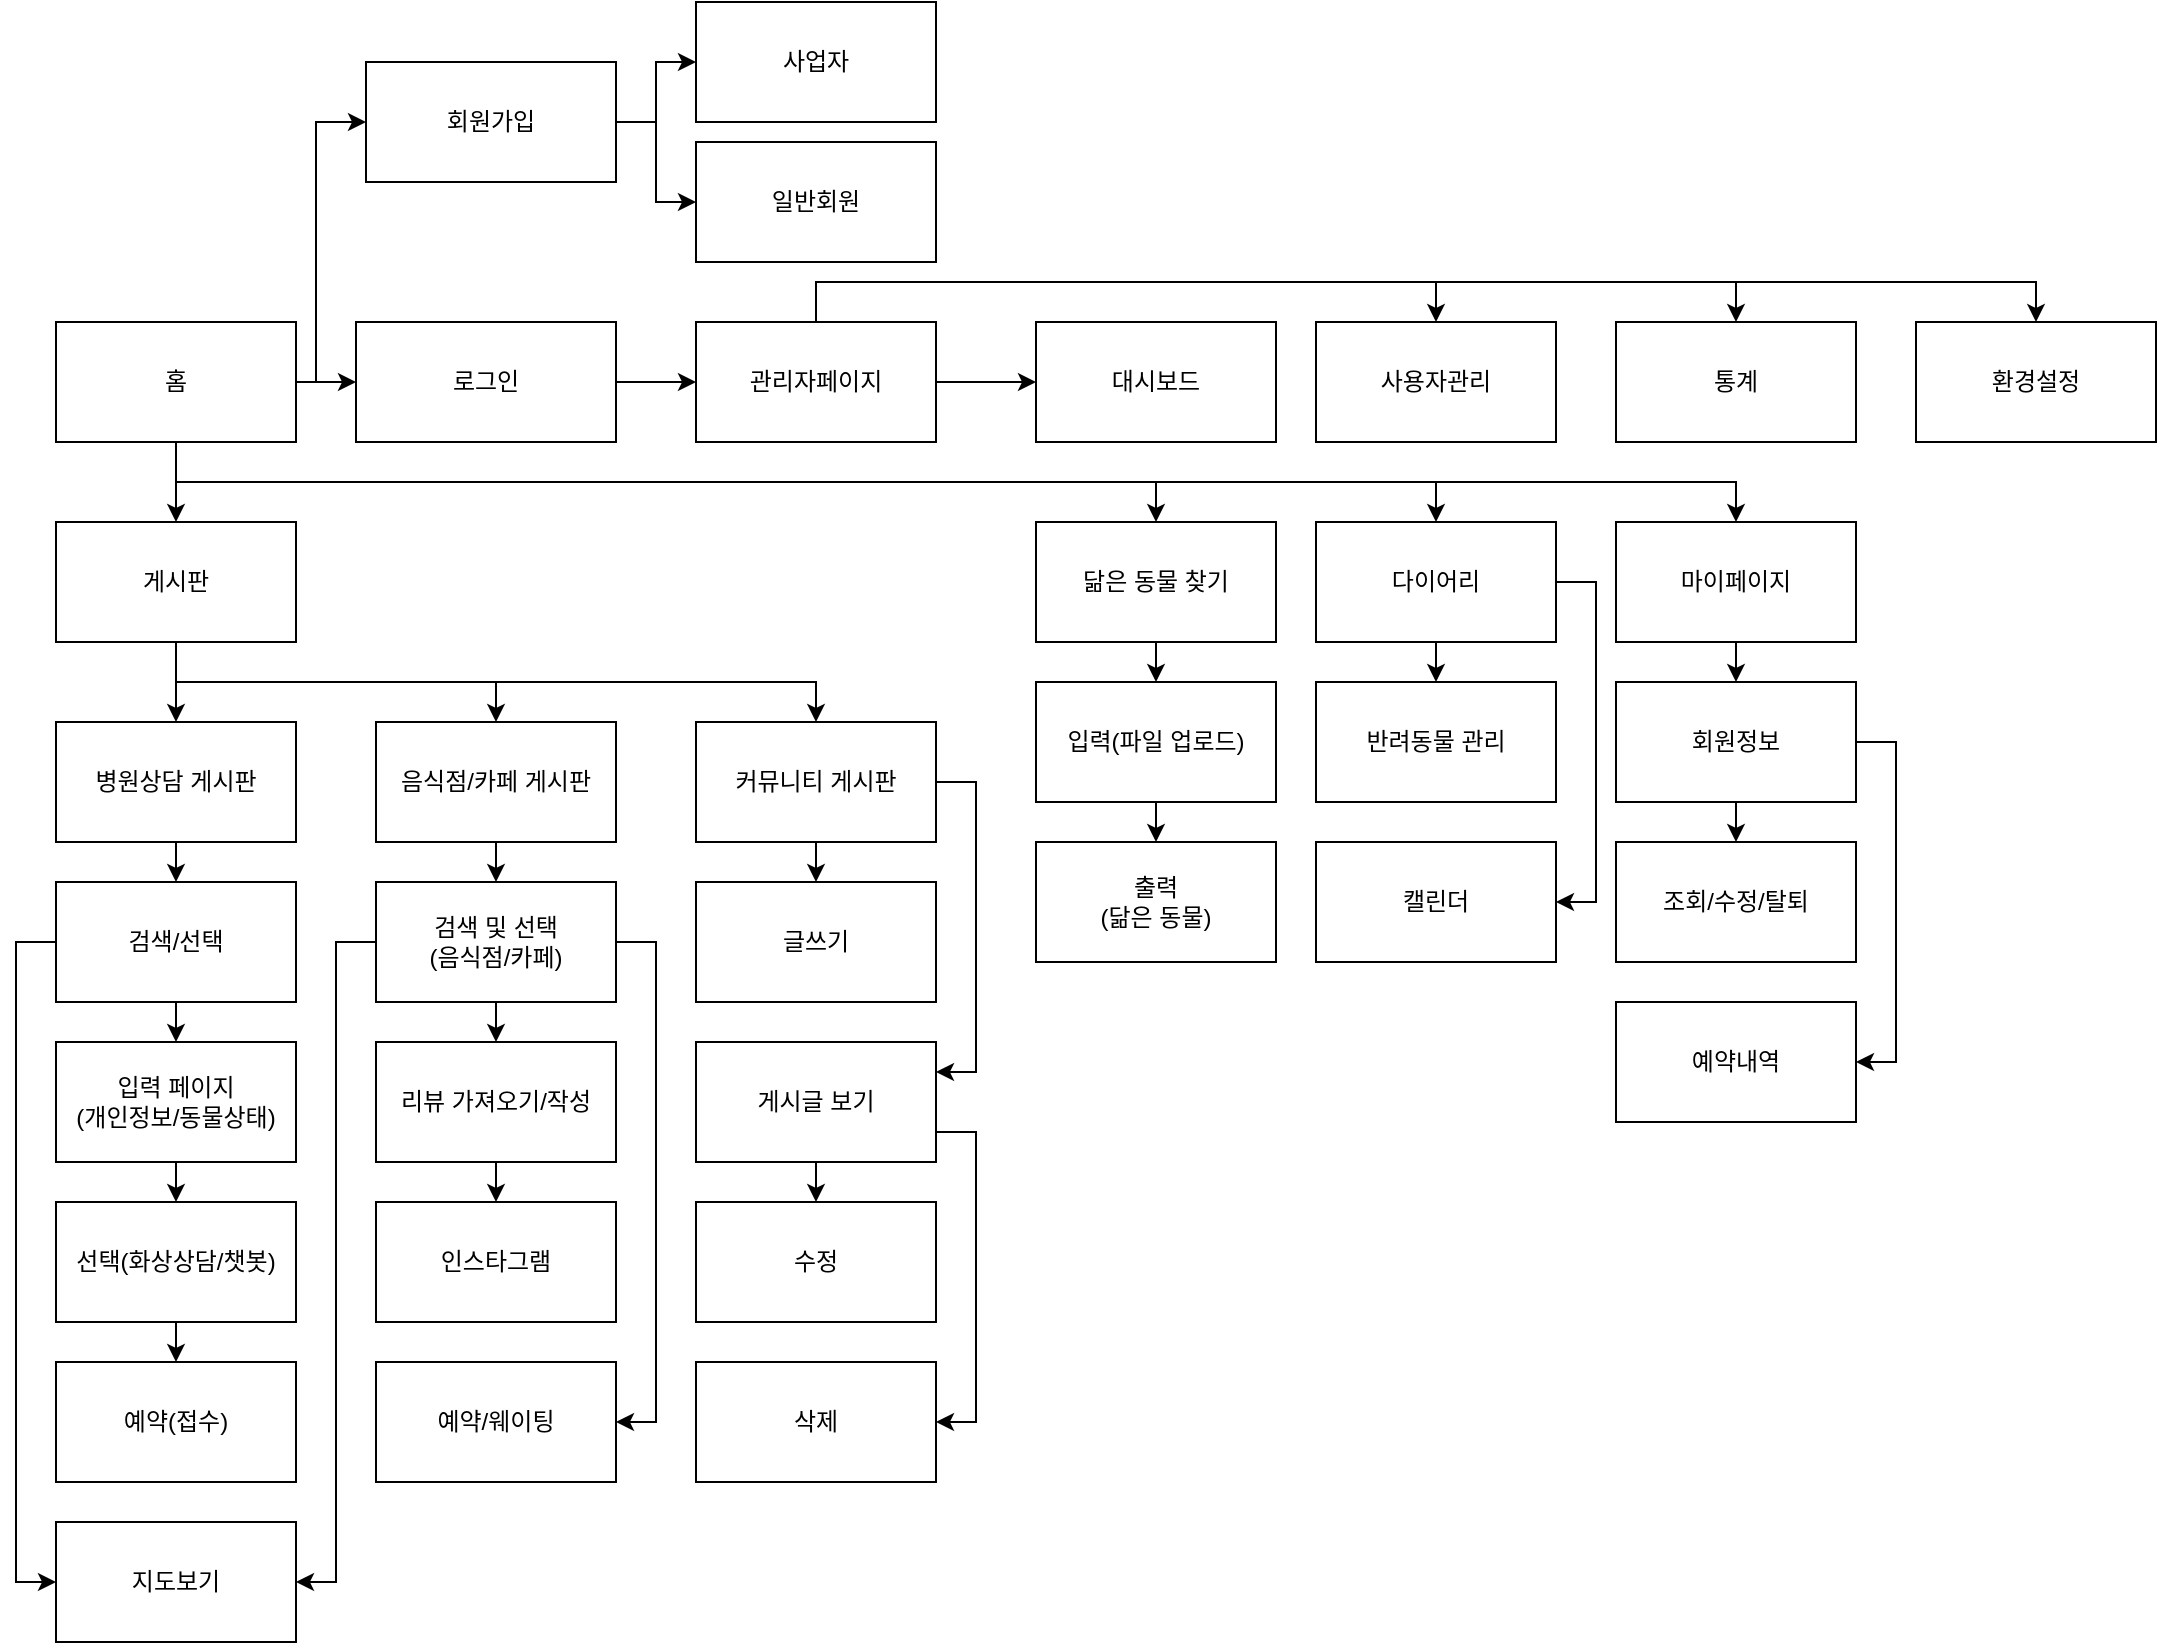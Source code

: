 <mxfile version="14.6.0" type="github" pages="2">
  <diagram id="kgpKYQtTHZ0yAKxKKP6v" name="Page-1">
    <mxGraphModel dx="1483" dy="783" grid="1" gridSize="10" guides="1" tooltips="1" connect="1" arrows="1" fold="1" page="1" pageScale="1" pageWidth="2339" pageHeight="3300" math="0" shadow="0">
      <root>
        <mxCell id="0" />
        <mxCell id="1" parent="0" />
        <mxCell id="GSLBzmSpwLws9h_8FePQ-19" style="edgeStyle=orthogonalEdgeStyle;rounded=0;orthogonalLoop=1;jettySize=auto;html=1;exitX=0.5;exitY=1;exitDx=0;exitDy=0;" edge="1" parent="1" source="raWUjm0LwEFKpukJs3A3-2" target="WUAXPZHOC5QMEnY2nZMM-19">
          <mxGeometry relative="1" as="geometry" />
        </mxCell>
        <mxCell id="GSLBzmSpwLws9h_8FePQ-20" style="edgeStyle=orthogonalEdgeStyle;rounded=0;orthogonalLoop=1;jettySize=auto;html=1;exitX=0.5;exitY=1;exitDx=0;exitDy=0;" edge="1" parent="1" source="raWUjm0LwEFKpukJs3A3-2" target="WUAXPZHOC5QMEnY2nZMM-22">
          <mxGeometry relative="1" as="geometry" />
        </mxCell>
        <mxCell id="GSLBzmSpwLws9h_8FePQ-21" style="edgeStyle=orthogonalEdgeStyle;rounded=0;orthogonalLoop=1;jettySize=auto;html=1;exitX=1;exitY=0.5;exitDx=0;exitDy=0;" edge="1" parent="1" source="raWUjm0LwEFKpukJs3A3-2" target="WUAXPZHOC5QMEnY2nZMM-6">
          <mxGeometry relative="1" as="geometry" />
        </mxCell>
        <mxCell id="GSLBzmSpwLws9h_8FePQ-22" style="edgeStyle=orthogonalEdgeStyle;rounded=0;orthogonalLoop=1;jettySize=auto;html=1;exitX=1;exitY=0.5;exitDx=0;exitDy=0;entryX=0;entryY=0.5;entryDx=0;entryDy=0;" edge="1" parent="1" source="raWUjm0LwEFKpukJs3A3-2" target="WUAXPZHOC5QMEnY2nZMM-5">
          <mxGeometry relative="1" as="geometry">
            <Array as="points">
              <mxPoint x="1250" y="590" />
              <mxPoint x="1250" y="460" />
            </Array>
          </mxGeometry>
        </mxCell>
        <mxCell id="GSLBzmSpwLws9h_8FePQ-68" style="edgeStyle=orthogonalEdgeStyle;rounded=0;orthogonalLoop=1;jettySize=auto;html=1;exitX=0.5;exitY=1;exitDx=0;exitDy=0;entryX=0.5;entryY=0;entryDx=0;entryDy=0;" edge="1" parent="1" source="raWUjm0LwEFKpukJs3A3-2" target="raWUjm0LwEFKpukJs3A3-7">
          <mxGeometry relative="1" as="geometry" />
        </mxCell>
        <mxCell id="GSLBzmSpwLws9h_8FePQ-69" style="edgeStyle=orthogonalEdgeStyle;rounded=0;orthogonalLoop=1;jettySize=auto;html=1;exitX=0.5;exitY=1;exitDx=0;exitDy=0;" edge="1" parent="1" source="raWUjm0LwEFKpukJs3A3-2" target="WUAXPZHOC5QMEnY2nZMM-34">
          <mxGeometry relative="1" as="geometry" />
        </mxCell>
        <mxCell id="raWUjm0LwEFKpukJs3A3-2" value="홈" style="rounded=0;whiteSpace=wrap;html=1;" parent="1" vertex="1">
          <mxGeometry x="1120" y="560" width="120" height="60" as="geometry" />
        </mxCell>
        <mxCell id="WUAXPZHOC5QMEnY2nZMM-42" style="edgeStyle=orthogonalEdgeStyle;rounded=0;orthogonalLoop=1;jettySize=auto;html=1;exitX=0.5;exitY=1;exitDx=0;exitDy=0;" parent="1" source="raWUjm0LwEFKpukJs3A3-7" target="WUAXPZHOC5QMEnY2nZMM-25" edge="1">
          <mxGeometry relative="1" as="geometry" />
        </mxCell>
        <mxCell id="WUAXPZHOC5QMEnY2nZMM-46" style="edgeStyle=orthogonalEdgeStyle;rounded=0;orthogonalLoop=1;jettySize=auto;html=1;exitX=0.5;exitY=1;exitDx=0;exitDy=0;" parent="1" source="raWUjm0LwEFKpukJs3A3-7" target="WUAXPZHOC5QMEnY2nZMM-30" edge="1">
          <mxGeometry relative="1" as="geometry" />
        </mxCell>
        <mxCell id="GSLBzmSpwLws9h_8FePQ-39" style="edgeStyle=orthogonalEdgeStyle;rounded=0;orthogonalLoop=1;jettySize=auto;html=1;exitX=0.5;exitY=1;exitDx=0;exitDy=0;" edge="1" parent="1" source="raWUjm0LwEFKpukJs3A3-7" target="WUAXPZHOC5QMEnY2nZMM-39">
          <mxGeometry relative="1" as="geometry" />
        </mxCell>
        <mxCell id="raWUjm0LwEFKpukJs3A3-7" value="게시판" style="rounded=0;whiteSpace=wrap;html=1;" parent="1" vertex="1">
          <mxGeometry x="1120" y="660" width="120" height="60" as="geometry" />
        </mxCell>
        <mxCell id="GSLBzmSpwLws9h_8FePQ-23" style="edgeStyle=orthogonalEdgeStyle;rounded=0;orthogonalLoop=1;jettySize=auto;html=1;exitX=1;exitY=0.5;exitDx=0;exitDy=0;entryX=0;entryY=0.5;entryDx=0;entryDy=0;" edge="1" parent="1" source="WUAXPZHOC5QMEnY2nZMM-5" target="WUAXPZHOC5QMEnY2nZMM-13">
          <mxGeometry relative="1" as="geometry" />
        </mxCell>
        <mxCell id="GSLBzmSpwLws9h_8FePQ-24" style="edgeStyle=orthogonalEdgeStyle;rounded=0;orthogonalLoop=1;jettySize=auto;html=1;exitX=1;exitY=0.5;exitDx=0;exitDy=0;entryX=0;entryY=0.5;entryDx=0;entryDy=0;" edge="1" parent="1" source="WUAXPZHOC5QMEnY2nZMM-5" target="WUAXPZHOC5QMEnY2nZMM-14">
          <mxGeometry relative="1" as="geometry" />
        </mxCell>
        <mxCell id="WUAXPZHOC5QMEnY2nZMM-5" value="회원가입" style="rounded=0;whiteSpace=wrap;html=1;" parent="1" vertex="1">
          <mxGeometry x="1275" y="430" width="125" height="60" as="geometry" />
        </mxCell>
        <mxCell id="GSLBzmSpwLws9h_8FePQ-61" style="edgeStyle=orthogonalEdgeStyle;rounded=0;orthogonalLoop=1;jettySize=auto;html=1;exitX=1;exitY=0.5;exitDx=0;exitDy=0;entryX=0;entryY=0.5;entryDx=0;entryDy=0;" edge="1" parent="1" source="WUAXPZHOC5QMEnY2nZMM-6" target="GSLBzmSpwLws9h_8FePQ-42">
          <mxGeometry relative="1" as="geometry" />
        </mxCell>
        <mxCell id="WUAXPZHOC5QMEnY2nZMM-6" value="로그인" style="rounded=0;whiteSpace=wrap;html=1;" parent="1" vertex="1">
          <mxGeometry x="1270" y="560" width="130" height="60" as="geometry" />
        </mxCell>
        <mxCell id="WUAXPZHOC5QMEnY2nZMM-9" style="edgeStyle=orthogonalEdgeStyle;rounded=0;orthogonalLoop=1;jettySize=auto;html=1;exitX=0.5;exitY=1;exitDx=0;exitDy=0;" parent="1" source="WUAXPZHOC5QMEnY2nZMM-6" target="WUAXPZHOC5QMEnY2nZMM-6" edge="1">
          <mxGeometry relative="1" as="geometry" />
        </mxCell>
        <mxCell id="WUAXPZHOC5QMEnY2nZMM-13" value="사업자" style="rounded=0;whiteSpace=wrap;html=1;" parent="1" vertex="1">
          <mxGeometry x="1440" y="400" width="120" height="60" as="geometry" />
        </mxCell>
        <mxCell id="WUAXPZHOC5QMEnY2nZMM-14" value="일반회원" style="rounded=0;whiteSpace=wrap;html=1;" parent="1" vertex="1">
          <mxGeometry x="1440" y="470" width="120" height="60" as="geometry" />
        </mxCell>
        <mxCell id="GSLBzmSpwLws9h_8FePQ-32" style="edgeStyle=orthogonalEdgeStyle;rounded=0;orthogonalLoop=1;jettySize=auto;html=1;exitX=0.5;exitY=1;exitDx=0;exitDy=0;entryX=0.5;entryY=0;entryDx=0;entryDy=0;" edge="1" parent="1" source="WUAXPZHOC5QMEnY2nZMM-19" target="GSLBzmSpwLws9h_8FePQ-25">
          <mxGeometry relative="1" as="geometry" />
        </mxCell>
        <mxCell id="GSLBzmSpwLws9h_8FePQ-56" style="edgeStyle=orthogonalEdgeStyle;rounded=0;orthogonalLoop=1;jettySize=auto;html=1;exitX=1;exitY=0.5;exitDx=0;exitDy=0;entryX=1;entryY=0.5;entryDx=0;entryDy=0;" edge="1" parent="1" source="WUAXPZHOC5QMEnY2nZMM-19" target="GSLBzmSpwLws9h_8FePQ-53">
          <mxGeometry relative="1" as="geometry" />
        </mxCell>
        <mxCell id="WUAXPZHOC5QMEnY2nZMM-19" value="다이어리" style="rounded=0;whiteSpace=wrap;html=1;" parent="1" vertex="1">
          <mxGeometry x="1750" y="660" width="120" height="60" as="geometry" />
        </mxCell>
        <mxCell id="GSLBzmSpwLws9h_8FePQ-35" style="edgeStyle=orthogonalEdgeStyle;rounded=0;orthogonalLoop=1;jettySize=auto;html=1;exitX=0.5;exitY=1;exitDx=0;exitDy=0;entryX=0.5;entryY=0;entryDx=0;entryDy=0;" edge="1" parent="1" source="WUAXPZHOC5QMEnY2nZMM-22" target="GSLBzmSpwLws9h_8FePQ-26">
          <mxGeometry relative="1" as="geometry" />
        </mxCell>
        <mxCell id="WUAXPZHOC5QMEnY2nZMM-22" value="마이페이지" style="rounded=0;whiteSpace=wrap;html=1;" parent="1" vertex="1">
          <mxGeometry x="1900" y="660" width="120" height="60" as="geometry" />
        </mxCell>
        <mxCell id="WUAXPZHOC5QMEnY2nZMM-45" style="edgeStyle=orthogonalEdgeStyle;rounded=0;orthogonalLoop=1;jettySize=auto;html=1;exitX=0.5;exitY=1;exitDx=0;exitDy=0;entryX=0.5;entryY=0;entryDx=0;entryDy=0;" parent="1" source="WUAXPZHOC5QMEnY2nZMM-23" target="WUAXPZHOC5QMEnY2nZMM-26" edge="1">
          <mxGeometry relative="1" as="geometry" />
        </mxCell>
        <mxCell id="WUAXPZHOC5QMEnY2nZMM-23" value="선택(화상상담/챗봇)" style="rounded=0;whiteSpace=wrap;html=1;" parent="1" vertex="1">
          <mxGeometry x="1120" y="1000" width="120" height="60" as="geometry" />
        </mxCell>
        <mxCell id="WUAXPZHOC5QMEnY2nZMM-44" style="edgeStyle=orthogonalEdgeStyle;rounded=0;orthogonalLoop=1;jettySize=auto;html=1;exitX=0.5;exitY=1;exitDx=0;exitDy=0;entryX=0.5;entryY=0;entryDx=0;entryDy=0;" parent="1" source="WUAXPZHOC5QMEnY2nZMM-24" target="WUAXPZHOC5QMEnY2nZMM-23" edge="1">
          <mxGeometry relative="1" as="geometry" />
        </mxCell>
        <mxCell id="WUAXPZHOC5QMEnY2nZMM-24" value="입력 페이지&lt;br&gt;(개인정보/동물상태)" style="rounded=0;whiteSpace=wrap;html=1;" parent="1" vertex="1">
          <mxGeometry x="1120" y="920" width="120" height="60" as="geometry" />
        </mxCell>
        <mxCell id="GSLBzmSpwLws9h_8FePQ-60" style="edgeStyle=orthogonalEdgeStyle;rounded=0;orthogonalLoop=1;jettySize=auto;html=1;exitX=0.5;exitY=1;exitDx=0;exitDy=0;entryX=0.5;entryY=0;entryDx=0;entryDy=0;" edge="1" parent="1" source="WUAXPZHOC5QMEnY2nZMM-25" target="GSLBzmSpwLws9h_8FePQ-58">
          <mxGeometry relative="1" as="geometry" />
        </mxCell>
        <mxCell id="WUAXPZHOC5QMEnY2nZMM-25" value="병원상담 게시판" style="rounded=0;whiteSpace=wrap;html=1;" parent="1" vertex="1">
          <mxGeometry x="1120" y="760" width="120" height="60" as="geometry" />
        </mxCell>
        <mxCell id="WUAXPZHOC5QMEnY2nZMM-26" value="예약(접수)" style="rounded=0;whiteSpace=wrap;html=1;" parent="1" vertex="1">
          <mxGeometry x="1120" y="1080" width="120" height="60" as="geometry" />
        </mxCell>
        <mxCell id="WUAXPZHOC5QMEnY2nZMM-27" value="인스타그램" style="rounded=0;whiteSpace=wrap;html=1;" parent="1" vertex="1">
          <mxGeometry x="1280" y="1000" width="120" height="60" as="geometry" />
        </mxCell>
        <mxCell id="GSLBzmSpwLws9h_8FePQ-3" style="edgeStyle=orthogonalEdgeStyle;rounded=0;orthogonalLoop=1;jettySize=auto;html=1;exitX=0.5;exitY=1;exitDx=0;exitDy=0;entryX=0.5;entryY=0;entryDx=0;entryDy=0;" edge="1" parent="1" source="WUAXPZHOC5QMEnY2nZMM-28" target="WUAXPZHOC5QMEnY2nZMM-27">
          <mxGeometry relative="1" as="geometry">
            <mxPoint x="1260" y="990" as="targetPoint" />
          </mxGeometry>
        </mxCell>
        <mxCell id="WUAXPZHOC5QMEnY2nZMM-28" value="리뷰 가져오기/작성" style="rounded=0;whiteSpace=wrap;html=1;" parent="1" vertex="1">
          <mxGeometry x="1280" y="920" width="120" height="60" as="geometry" />
        </mxCell>
        <mxCell id="GSLBzmSpwLws9h_8FePQ-2" style="edgeStyle=orthogonalEdgeStyle;rounded=0;orthogonalLoop=1;jettySize=auto;html=1;exitX=0.5;exitY=1;exitDx=0;exitDy=0;entryX=0.5;entryY=0;entryDx=0;entryDy=0;" edge="1" parent="1" source="WUAXPZHOC5QMEnY2nZMM-29" target="WUAXPZHOC5QMEnY2nZMM-28">
          <mxGeometry relative="1" as="geometry" />
        </mxCell>
        <mxCell id="GSLBzmSpwLws9h_8FePQ-10" style="edgeStyle=orthogonalEdgeStyle;rounded=0;orthogonalLoop=1;jettySize=auto;html=1;exitX=1;exitY=0.5;exitDx=0;exitDy=0;entryX=1;entryY=0.5;entryDx=0;entryDy=0;" edge="1" parent="1" source="WUAXPZHOC5QMEnY2nZMM-29" target="WUAXPZHOC5QMEnY2nZMM-35">
          <mxGeometry relative="1" as="geometry" />
        </mxCell>
        <mxCell id="GSLBzmSpwLws9h_8FePQ-65" style="edgeStyle=orthogonalEdgeStyle;rounded=0;orthogonalLoop=1;jettySize=auto;html=1;exitX=0;exitY=0.5;exitDx=0;exitDy=0;entryX=1;entryY=0.5;entryDx=0;entryDy=0;" edge="1" parent="1" source="WUAXPZHOC5QMEnY2nZMM-29" target="GSLBzmSpwLws9h_8FePQ-62">
          <mxGeometry relative="1" as="geometry" />
        </mxCell>
        <mxCell id="WUAXPZHOC5QMEnY2nZMM-29" value="검색 및 선택&lt;br&gt;(음식점/카페)" style="rounded=0;whiteSpace=wrap;html=1;" parent="1" vertex="1">
          <mxGeometry x="1280" y="840" width="120" height="60" as="geometry" />
        </mxCell>
        <mxCell id="GSLBzmSpwLws9h_8FePQ-1" style="edgeStyle=orthogonalEdgeStyle;rounded=0;orthogonalLoop=1;jettySize=auto;html=1;exitX=0.5;exitY=1;exitDx=0;exitDy=0;entryX=0.5;entryY=0;entryDx=0;entryDy=0;" edge="1" parent="1" source="WUAXPZHOC5QMEnY2nZMM-30" target="WUAXPZHOC5QMEnY2nZMM-29">
          <mxGeometry relative="1" as="geometry" />
        </mxCell>
        <mxCell id="WUAXPZHOC5QMEnY2nZMM-30" value="음식점/카페 게시판" style="rounded=0;whiteSpace=wrap;html=1;" parent="1" vertex="1">
          <mxGeometry x="1280" y="760" width="120" height="60" as="geometry" />
        </mxCell>
        <mxCell id="WUAXPZHOC5QMEnY2nZMM-32" value="출력&lt;br&gt;(닮은 동물)" style="rounded=0;whiteSpace=wrap;html=1;" parent="1" vertex="1">
          <mxGeometry x="1610" y="820" width="120" height="60" as="geometry" />
        </mxCell>
        <mxCell id="GSLBzmSpwLws9h_8FePQ-6" style="edgeStyle=orthogonalEdgeStyle;rounded=0;orthogonalLoop=1;jettySize=auto;html=1;exitX=0.5;exitY=1;exitDx=0;exitDy=0;entryX=0.5;entryY=0;entryDx=0;entryDy=0;" edge="1" parent="1" source="WUAXPZHOC5QMEnY2nZMM-33" target="WUAXPZHOC5QMEnY2nZMM-32">
          <mxGeometry relative="1" as="geometry" />
        </mxCell>
        <mxCell id="WUAXPZHOC5QMEnY2nZMM-33" value="입력(파일 업로드)" style="rounded=0;whiteSpace=wrap;html=1;" parent="1" vertex="1">
          <mxGeometry x="1610" y="740" width="120" height="60" as="geometry" />
        </mxCell>
        <mxCell id="GSLBzmSpwLws9h_8FePQ-5" style="edgeStyle=orthogonalEdgeStyle;rounded=0;orthogonalLoop=1;jettySize=auto;html=1;exitX=0.5;exitY=1;exitDx=0;exitDy=0;entryX=0.5;entryY=0;entryDx=0;entryDy=0;" edge="1" parent="1" source="WUAXPZHOC5QMEnY2nZMM-34" target="WUAXPZHOC5QMEnY2nZMM-33">
          <mxGeometry relative="1" as="geometry" />
        </mxCell>
        <mxCell id="WUAXPZHOC5QMEnY2nZMM-34" value="닮은 동물 찾기" style="rounded=0;whiteSpace=wrap;html=1;" parent="1" vertex="1">
          <mxGeometry x="1610" y="660" width="120" height="60" as="geometry" />
        </mxCell>
        <mxCell id="WUAXPZHOC5QMEnY2nZMM-35" value="예약/웨이팅" style="rounded=0;whiteSpace=wrap;html=1;" parent="1" vertex="1">
          <mxGeometry x="1280" y="1080" width="120" height="60" as="geometry" />
        </mxCell>
        <mxCell id="GSLBzmSpwLws9h_8FePQ-13" style="edgeStyle=orthogonalEdgeStyle;rounded=0;orthogonalLoop=1;jettySize=auto;html=1;exitX=0.5;exitY=1;exitDx=0;exitDy=0;entryX=0.5;entryY=0;entryDx=0;entryDy=0;" edge="1" parent="1" source="WUAXPZHOC5QMEnY2nZMM-39" target="GSLBzmSpwLws9h_8FePQ-7">
          <mxGeometry relative="1" as="geometry" />
        </mxCell>
        <mxCell id="GSLBzmSpwLws9h_8FePQ-18" style="edgeStyle=orthogonalEdgeStyle;rounded=0;orthogonalLoop=1;jettySize=auto;html=1;exitX=1;exitY=0.5;exitDx=0;exitDy=0;entryX=1;entryY=0.25;entryDx=0;entryDy=0;" edge="1" parent="1" source="WUAXPZHOC5QMEnY2nZMM-39" target="GSLBzmSpwLws9h_8FePQ-8">
          <mxGeometry relative="1" as="geometry" />
        </mxCell>
        <mxCell id="WUAXPZHOC5QMEnY2nZMM-39" value="커뮤니티 게시판" style="rounded=0;whiteSpace=wrap;html=1;" parent="1" vertex="1">
          <mxGeometry x="1440" y="760" width="120" height="60" as="geometry" />
        </mxCell>
        <mxCell id="GSLBzmSpwLws9h_8FePQ-7" value="글쓰기" style="rounded=0;whiteSpace=wrap;html=1;" vertex="1" parent="1">
          <mxGeometry x="1440" y="840" width="120" height="60" as="geometry" />
        </mxCell>
        <mxCell id="GSLBzmSpwLws9h_8FePQ-15" style="edgeStyle=orthogonalEdgeStyle;rounded=0;orthogonalLoop=1;jettySize=auto;html=1;exitX=0.5;exitY=1;exitDx=0;exitDy=0;entryX=0.5;entryY=0;entryDx=0;entryDy=0;" edge="1" parent="1" source="GSLBzmSpwLws9h_8FePQ-8" target="GSLBzmSpwLws9h_8FePQ-9">
          <mxGeometry relative="1" as="geometry" />
        </mxCell>
        <mxCell id="GSLBzmSpwLws9h_8FePQ-38" style="edgeStyle=orthogonalEdgeStyle;rounded=0;orthogonalLoop=1;jettySize=auto;html=1;exitX=1;exitY=0.75;exitDx=0;exitDy=0;entryX=1;entryY=0.5;entryDx=0;entryDy=0;" edge="1" parent="1" source="GSLBzmSpwLws9h_8FePQ-8" target="GSLBzmSpwLws9h_8FePQ-11">
          <mxGeometry relative="1" as="geometry" />
        </mxCell>
        <mxCell id="GSLBzmSpwLws9h_8FePQ-8" value="게시글 보기" style="whiteSpace=wrap;html=1;" vertex="1" parent="1">
          <mxGeometry x="1440" y="920" width="120" height="60" as="geometry" />
        </mxCell>
        <mxCell id="GSLBzmSpwLws9h_8FePQ-9" value="수정" style="whiteSpace=wrap;html=1;" vertex="1" parent="1">
          <mxGeometry x="1440" y="1000" width="120" height="60" as="geometry" />
        </mxCell>
        <mxCell id="GSLBzmSpwLws9h_8FePQ-11" value="삭제" style="whiteSpace=wrap;html=1;" vertex="1" parent="1">
          <mxGeometry x="1440" y="1080" width="120" height="60" as="geometry" />
        </mxCell>
        <mxCell id="GSLBzmSpwLws9h_8FePQ-25" value="반려동물 관리" style="whiteSpace=wrap;html=1;" vertex="1" parent="1">
          <mxGeometry x="1750" y="740" width="120" height="60" as="geometry" />
        </mxCell>
        <mxCell id="GSLBzmSpwLws9h_8FePQ-36" style="edgeStyle=orthogonalEdgeStyle;rounded=0;orthogonalLoop=1;jettySize=auto;html=1;exitX=0.5;exitY=1;exitDx=0;exitDy=0;entryX=0.5;entryY=0;entryDx=0;entryDy=0;" edge="1" parent="1" source="GSLBzmSpwLws9h_8FePQ-26" target="GSLBzmSpwLws9h_8FePQ-28">
          <mxGeometry relative="1" as="geometry" />
        </mxCell>
        <mxCell id="GSLBzmSpwLws9h_8FePQ-57" style="edgeStyle=orthogonalEdgeStyle;rounded=0;orthogonalLoop=1;jettySize=auto;html=1;exitX=1;exitY=0.5;exitDx=0;exitDy=0;entryX=1;entryY=0.5;entryDx=0;entryDy=0;" edge="1" parent="1" source="GSLBzmSpwLws9h_8FePQ-26" target="GSLBzmSpwLws9h_8FePQ-30">
          <mxGeometry relative="1" as="geometry" />
        </mxCell>
        <mxCell id="GSLBzmSpwLws9h_8FePQ-26" value="회원정보" style="whiteSpace=wrap;html=1;" vertex="1" parent="1">
          <mxGeometry x="1900" y="740" width="120" height="60" as="geometry" />
        </mxCell>
        <mxCell id="GSLBzmSpwLws9h_8FePQ-28" value="조회/수정/탈퇴" style="whiteSpace=wrap;html=1;" vertex="1" parent="1">
          <mxGeometry x="1900" y="820" width="120" height="60" as="geometry" />
        </mxCell>
        <mxCell id="GSLBzmSpwLws9h_8FePQ-30" value="예약내역" style="whiteSpace=wrap;html=1;" vertex="1" parent="1">
          <mxGeometry x="1900" y="900" width="120" height="60" as="geometry" />
        </mxCell>
        <mxCell id="GSLBzmSpwLws9h_8FePQ-49" style="edgeStyle=orthogonalEdgeStyle;rounded=0;orthogonalLoop=1;jettySize=auto;html=1;exitX=1;exitY=0.5;exitDx=0;exitDy=0;entryX=0;entryY=0.5;entryDx=0;entryDy=0;" edge="1" parent="1" source="GSLBzmSpwLws9h_8FePQ-42" target="GSLBzmSpwLws9h_8FePQ-45">
          <mxGeometry relative="1" as="geometry" />
        </mxCell>
        <mxCell id="GSLBzmSpwLws9h_8FePQ-50" style="edgeStyle=orthogonalEdgeStyle;rounded=0;orthogonalLoop=1;jettySize=auto;html=1;exitX=0.5;exitY=0;exitDx=0;exitDy=0;entryX=0.5;entryY=0;entryDx=0;entryDy=0;" edge="1" parent="1" source="GSLBzmSpwLws9h_8FePQ-42" target="GSLBzmSpwLws9h_8FePQ-46">
          <mxGeometry relative="1" as="geometry" />
        </mxCell>
        <mxCell id="GSLBzmSpwLws9h_8FePQ-51" style="edgeStyle=orthogonalEdgeStyle;rounded=0;orthogonalLoop=1;jettySize=auto;html=1;exitX=0.5;exitY=0;exitDx=0;exitDy=0;entryX=0.5;entryY=0;entryDx=0;entryDy=0;" edge="1" parent="1" source="GSLBzmSpwLws9h_8FePQ-42" target="GSLBzmSpwLws9h_8FePQ-47">
          <mxGeometry relative="1" as="geometry" />
        </mxCell>
        <mxCell id="GSLBzmSpwLws9h_8FePQ-52" style="edgeStyle=orthogonalEdgeStyle;rounded=0;orthogonalLoop=1;jettySize=auto;html=1;exitX=0.5;exitY=0;exitDx=0;exitDy=0;entryX=0.5;entryY=0;entryDx=0;entryDy=0;" edge="1" parent="1" source="GSLBzmSpwLws9h_8FePQ-42" target="GSLBzmSpwLws9h_8FePQ-48">
          <mxGeometry relative="1" as="geometry" />
        </mxCell>
        <mxCell id="GSLBzmSpwLws9h_8FePQ-42" value="관리자페이지" style="whiteSpace=wrap;html=1;" vertex="1" parent="1">
          <mxGeometry x="1440" y="560" width="120" height="60" as="geometry" />
        </mxCell>
        <mxCell id="GSLBzmSpwLws9h_8FePQ-45" value="대시보드" style="whiteSpace=wrap;html=1;" vertex="1" parent="1">
          <mxGeometry x="1610" y="560" width="120" height="60" as="geometry" />
        </mxCell>
        <mxCell id="GSLBzmSpwLws9h_8FePQ-46" value="사용자관리" style="whiteSpace=wrap;html=1;" vertex="1" parent="1">
          <mxGeometry x="1750" y="560" width="120" height="60" as="geometry" />
        </mxCell>
        <mxCell id="GSLBzmSpwLws9h_8FePQ-47" value="통계" style="whiteSpace=wrap;html=1;" vertex="1" parent="1">
          <mxGeometry x="1900" y="560" width="120" height="60" as="geometry" />
        </mxCell>
        <mxCell id="GSLBzmSpwLws9h_8FePQ-48" value="환경설정" style="whiteSpace=wrap;html=1;" vertex="1" parent="1">
          <mxGeometry x="2050" y="560" width="120" height="60" as="geometry" />
        </mxCell>
        <mxCell id="GSLBzmSpwLws9h_8FePQ-53" value="캘린더" style="whiteSpace=wrap;html=1;" vertex="1" parent="1">
          <mxGeometry x="1750" y="820" width="120" height="60" as="geometry" />
        </mxCell>
        <mxCell id="GSLBzmSpwLws9h_8FePQ-59" style="edgeStyle=orthogonalEdgeStyle;rounded=0;orthogonalLoop=1;jettySize=auto;html=1;exitX=0.5;exitY=1;exitDx=0;exitDy=0;entryX=0.5;entryY=0;entryDx=0;entryDy=0;" edge="1" parent="1" source="GSLBzmSpwLws9h_8FePQ-58" target="WUAXPZHOC5QMEnY2nZMM-24">
          <mxGeometry relative="1" as="geometry" />
        </mxCell>
        <mxCell id="GSLBzmSpwLws9h_8FePQ-66" style="edgeStyle=orthogonalEdgeStyle;rounded=0;orthogonalLoop=1;jettySize=auto;html=1;exitX=0;exitY=0.5;exitDx=0;exitDy=0;entryX=0;entryY=0.5;entryDx=0;entryDy=0;" edge="1" parent="1" source="GSLBzmSpwLws9h_8FePQ-58" target="GSLBzmSpwLws9h_8FePQ-62">
          <mxGeometry relative="1" as="geometry" />
        </mxCell>
        <mxCell id="GSLBzmSpwLws9h_8FePQ-58" value="검색/선택" style="whiteSpace=wrap;html=1;" vertex="1" parent="1">
          <mxGeometry x="1120" y="840" width="120" height="60" as="geometry" />
        </mxCell>
        <mxCell id="GSLBzmSpwLws9h_8FePQ-62" value="지도보기" style="whiteSpace=wrap;html=1;" vertex="1" parent="1">
          <mxGeometry x="1120" y="1160" width="120" height="60" as="geometry" />
        </mxCell>
      </root>
    </mxGraphModel>
  </diagram>
  <diagram id="6yoQo2bE6TiGa_mnWJY3" name="Page-2">
    <mxGraphModel dx="1730" dy="913" grid="1" gridSize="10" guides="1" tooltips="1" connect="1" arrows="1" fold="1" page="1" pageScale="1" pageWidth="827" pageHeight="1169" math="0" shadow="0">
      <root>
        <mxCell id="7L7yaQTqH9W5R-ABc_-u-0" />
        <mxCell id="7L7yaQTqH9W5R-ABc_-u-1" parent="7L7yaQTqH9W5R-ABc_-u-0" />
      </root>
    </mxGraphModel>
  </diagram>
</mxfile>
